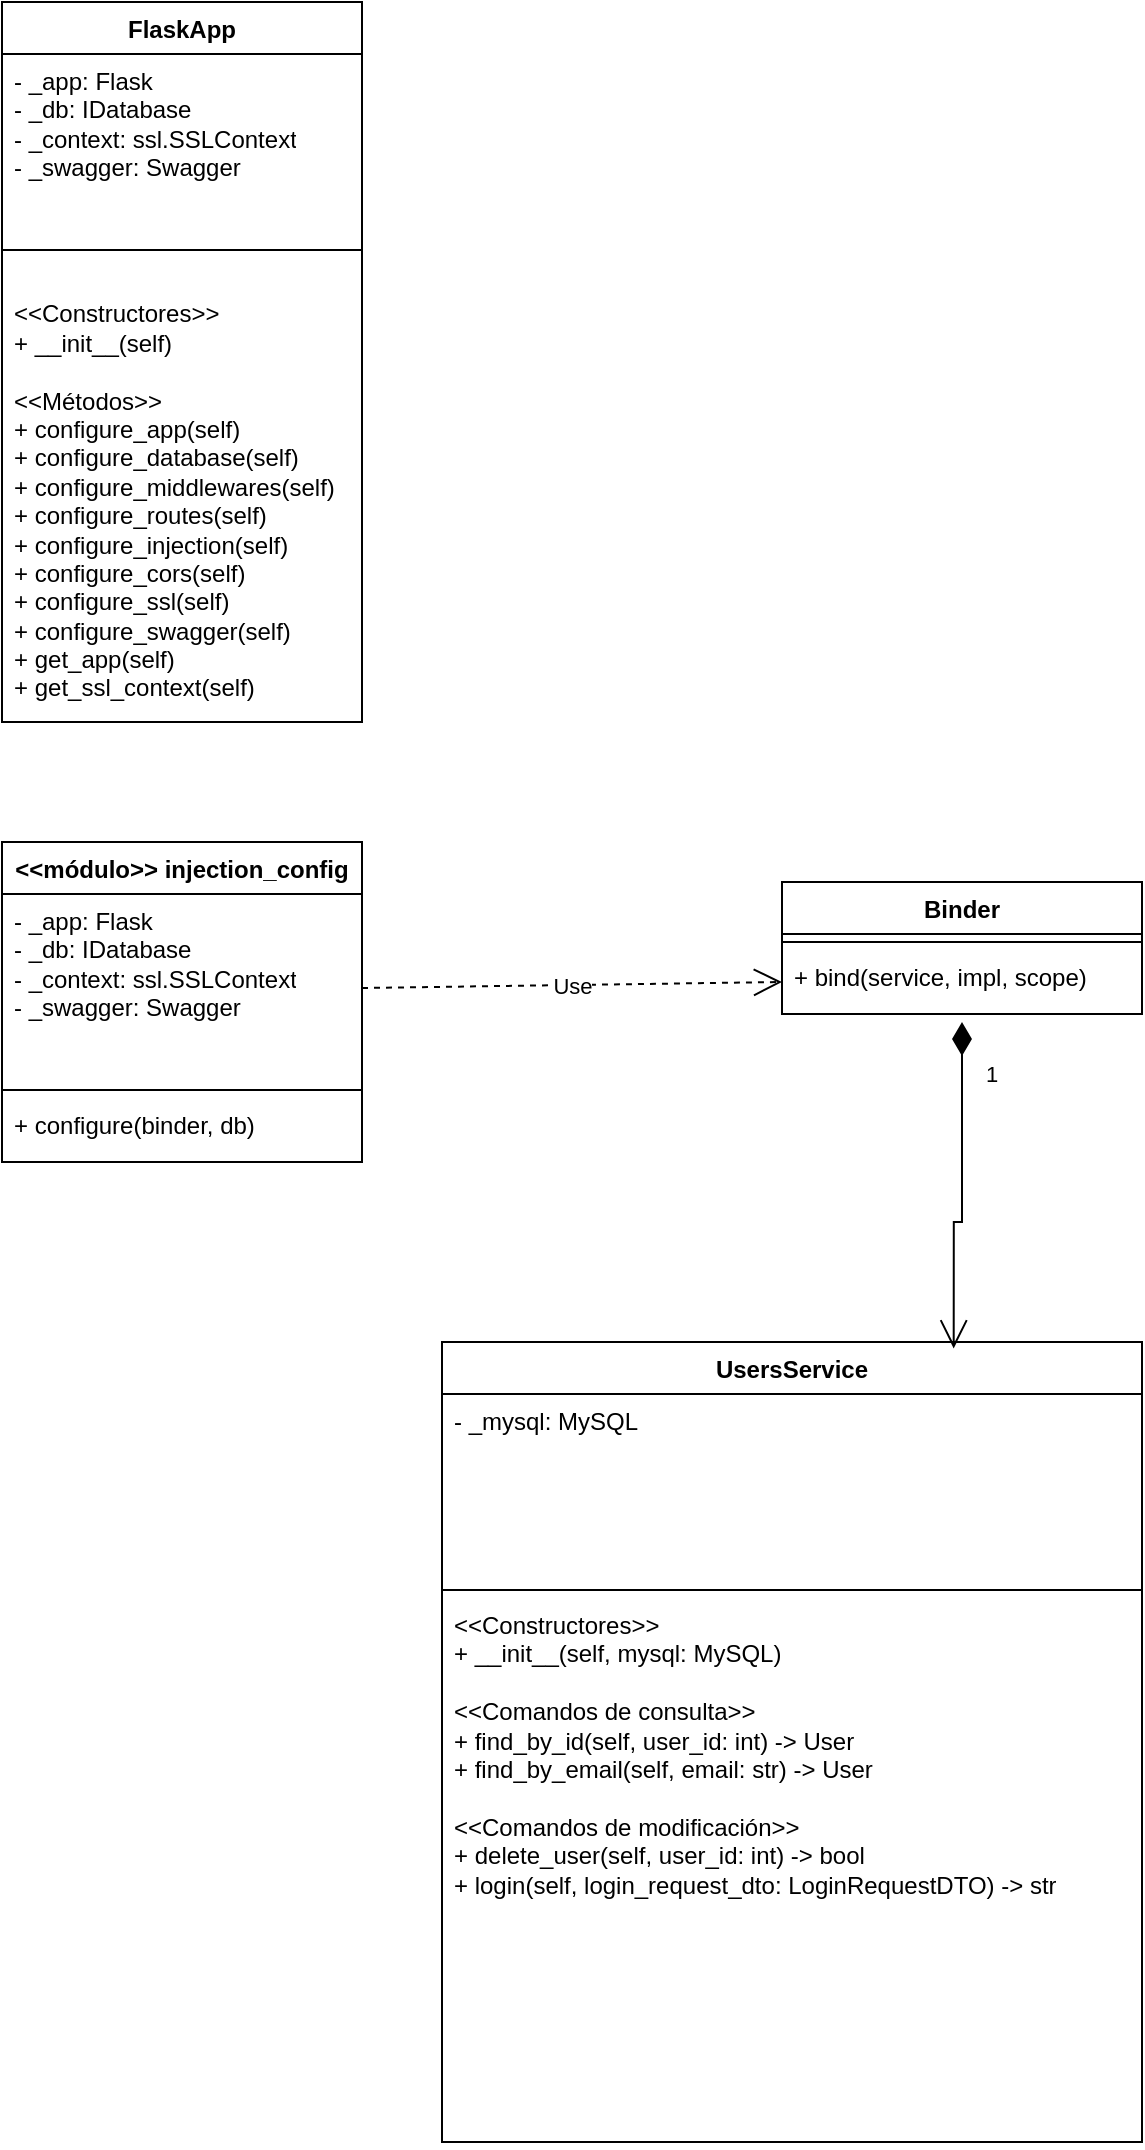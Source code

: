 <mxfile version="22.0.0" type="device">
  <diagram name="Page-1" id="c4acf3e9-155e-7222-9cf6-157b1a14988f">
    <mxGraphModel dx="1120" dy="532" grid="1" gridSize="10" guides="1" tooltips="1" connect="1" arrows="1" fold="1" page="1" pageScale="1" pageWidth="850" pageHeight="1100" background="none" math="0" shadow="0">
      <root>
        <mxCell id="0" />
        <mxCell id="1" parent="0" />
        <mxCell id="P1A6MYlfa6dCKhYoC_HP-1" value="&amp;lt;&amp;lt;módulo&amp;gt;&amp;gt; injection_config " style="swimlane;fontStyle=1;align=center;verticalAlign=top;childLayout=stackLayout;horizontal=1;startSize=26;horizontalStack=0;resizeParent=1;resizeParentMax=0;resizeLast=0;collapsible=1;marginBottom=0;whiteSpace=wrap;html=1;" vertex="1" parent="1">
          <mxGeometry x="20" y="480" width="180" height="160" as="geometry" />
        </mxCell>
        <mxCell id="P1A6MYlfa6dCKhYoC_HP-2" value="&lt;div&gt;- _app: Flask&lt;/div&gt;&lt;div&gt;- _db: IDatabase&lt;/div&gt;&lt;div&gt;- _context: ssl.SSLContext&lt;/div&gt;&lt;div&gt;- _swagger: Swagger&lt;/div&gt;" style="text;strokeColor=none;fillColor=none;align=left;verticalAlign=top;spacingLeft=4;spacingRight=4;overflow=hidden;rotatable=0;points=[[0,0.5],[1,0.5]];portConstraint=eastwest;whiteSpace=wrap;html=1;" vertex="1" parent="P1A6MYlfa6dCKhYoC_HP-1">
          <mxGeometry y="26" width="180" height="94" as="geometry" />
        </mxCell>
        <mxCell id="P1A6MYlfa6dCKhYoC_HP-3" value="" style="line;strokeWidth=1;fillColor=none;align=left;verticalAlign=middle;spacingTop=-1;spacingLeft=3;spacingRight=3;rotatable=0;labelPosition=right;points=[];portConstraint=eastwest;strokeColor=inherit;" vertex="1" parent="P1A6MYlfa6dCKhYoC_HP-1">
          <mxGeometry y="120" width="180" height="8" as="geometry" />
        </mxCell>
        <mxCell id="P1A6MYlfa6dCKhYoC_HP-4" value="&lt;div&gt;+ configure(binder, db)&amp;nbsp;&amp;nbsp;&lt;br&gt;&lt;/div&gt;" style="text;strokeColor=none;fillColor=none;align=left;verticalAlign=top;spacingLeft=4;spacingRight=4;overflow=hidden;rotatable=0;points=[[0,0.5],[1,0.5]];portConstraint=eastwest;whiteSpace=wrap;html=1;" vertex="1" parent="P1A6MYlfa6dCKhYoC_HP-1">
          <mxGeometry y="128" width="180" height="32" as="geometry" />
        </mxCell>
        <mxCell id="P1A6MYlfa6dCKhYoC_HP-6" value="FlaskApp" style="swimlane;fontStyle=1;align=center;verticalAlign=top;childLayout=stackLayout;horizontal=1;startSize=26;horizontalStack=0;resizeParent=1;resizeParentMax=0;resizeLast=0;collapsible=1;marginBottom=0;whiteSpace=wrap;html=1;" vertex="1" parent="1">
          <mxGeometry x="20" y="60" width="180" height="360" as="geometry" />
        </mxCell>
        <mxCell id="P1A6MYlfa6dCKhYoC_HP-7" value="&lt;div&gt;- _app: Flask&lt;/div&gt;&lt;div&gt;- _db: IDatabase&lt;/div&gt;&lt;div&gt;- _context: ssl.SSLContext&lt;/div&gt;&lt;div&gt;- _swagger: Swagger&lt;/div&gt;" style="text;strokeColor=none;fillColor=none;align=left;verticalAlign=top;spacingLeft=4;spacingRight=4;overflow=hidden;rotatable=0;points=[[0,0.5],[1,0.5]];portConstraint=eastwest;whiteSpace=wrap;html=1;" vertex="1" parent="P1A6MYlfa6dCKhYoC_HP-6">
          <mxGeometry y="26" width="180" height="94" as="geometry" />
        </mxCell>
        <mxCell id="P1A6MYlfa6dCKhYoC_HP-8" value="" style="line;strokeWidth=1;fillColor=none;align=left;verticalAlign=middle;spacingTop=-1;spacingLeft=3;spacingRight=3;rotatable=0;labelPosition=right;points=[];portConstraint=eastwest;strokeColor=inherit;" vertex="1" parent="P1A6MYlfa6dCKhYoC_HP-6">
          <mxGeometry y="120" width="180" height="8" as="geometry" />
        </mxCell>
        <mxCell id="P1A6MYlfa6dCKhYoC_HP-9" value="&lt;div&gt;&lt;br&gt;&lt;/div&gt;&lt;div&gt;&amp;lt;&amp;lt;Constructores&amp;gt;&amp;gt;&lt;/div&gt;&lt;div&gt;+ __init__(self)&lt;/div&gt;&lt;div&gt;&lt;br&gt;&lt;/div&gt;&lt;div&gt;&amp;lt;&amp;lt;Métodos&amp;gt;&amp;gt;&lt;/div&gt;&lt;div&gt;+ configure_app(self)&lt;/div&gt;&lt;div&gt;+ configure_database(self)&lt;/div&gt;&lt;div&gt;+ configure_middlewares(self)&lt;/div&gt;&lt;div&gt;+ configure_routes(self)&lt;/div&gt;&lt;div&gt;+ configure_injection(self)&lt;/div&gt;&lt;div&gt;+ configure_cors(self)&lt;/div&gt;&lt;div&gt;+ configure_ssl(self)&lt;/div&gt;&lt;div&gt;+ configure_swagger(self)&lt;/div&gt;&lt;div&gt;+ get_app(self)&lt;/div&gt;&lt;div&gt;+ get_ssl_context(self)&lt;/div&gt;&lt;div&gt;&lt;br&gt;&lt;/div&gt;" style="text;strokeColor=none;fillColor=none;align=left;verticalAlign=top;spacingLeft=4;spacingRight=4;overflow=hidden;rotatable=0;points=[[0,0.5],[1,0.5]];portConstraint=eastwest;whiteSpace=wrap;html=1;" vertex="1" parent="P1A6MYlfa6dCKhYoC_HP-6">
          <mxGeometry y="128" width="180" height="232" as="geometry" />
        </mxCell>
        <mxCell id="P1A6MYlfa6dCKhYoC_HP-10" value="UsersService" style="swimlane;fontStyle=1;align=center;verticalAlign=top;childLayout=stackLayout;horizontal=1;startSize=26;horizontalStack=0;resizeParent=1;resizeParentMax=0;resizeLast=0;collapsible=1;marginBottom=0;whiteSpace=wrap;html=1;" vertex="1" parent="1">
          <mxGeometry x="240" y="730" width="350" height="400" as="geometry" />
        </mxCell>
        <mxCell id="P1A6MYlfa6dCKhYoC_HP-11" value="- _mysql: MySQL" style="text;strokeColor=none;fillColor=none;align=left;verticalAlign=top;spacingLeft=4;spacingRight=4;overflow=hidden;rotatable=0;points=[[0,0.5],[1,0.5]];portConstraint=eastwest;whiteSpace=wrap;html=1;" vertex="1" parent="P1A6MYlfa6dCKhYoC_HP-10">
          <mxGeometry y="26" width="350" height="94" as="geometry" />
        </mxCell>
        <mxCell id="P1A6MYlfa6dCKhYoC_HP-12" value="" style="line;strokeWidth=1;fillColor=none;align=left;verticalAlign=middle;spacingTop=-1;spacingLeft=3;spacingRight=3;rotatable=0;labelPosition=right;points=[];portConstraint=eastwest;strokeColor=inherit;" vertex="1" parent="P1A6MYlfa6dCKhYoC_HP-10">
          <mxGeometry y="120" width="350" height="8" as="geometry" />
        </mxCell>
        <mxCell id="P1A6MYlfa6dCKhYoC_HP-13" value="&lt;div&gt;&lt;div&gt;&amp;lt;&amp;lt;Constructores&amp;gt;&amp;gt;&lt;/div&gt;&lt;div&gt;+ __init__(self, mysql: MySQL)&lt;/div&gt;&lt;div&gt;&lt;br&gt;&lt;/div&gt;&lt;div&gt;&amp;lt;&amp;lt;Comandos de consulta&amp;gt;&amp;gt;&lt;/div&gt;&lt;div&gt;+ find_by_id(self, user_id: int) -&amp;gt; User&lt;/div&gt;&lt;div&gt;+ find_by_email(self, email: str) -&amp;gt; User&lt;/div&gt;&lt;div&gt;&lt;br&gt;&lt;/div&gt;&lt;div&gt;&amp;lt;&amp;lt;Comandos de modificación&amp;gt;&amp;gt;&lt;/div&gt;&lt;div&gt;+ delete_user(self, user_id: int) -&amp;gt; bool&lt;/div&gt;&lt;div&gt;+ login(self, login_request_dto: LoginRequestDTO) -&amp;gt; str&lt;/div&gt;&lt;/div&gt;" style="text;strokeColor=none;fillColor=none;align=left;verticalAlign=top;spacingLeft=4;spacingRight=4;overflow=hidden;rotatable=0;points=[[0,0.5],[1,0.5]];portConstraint=eastwest;whiteSpace=wrap;html=1;" vertex="1" parent="P1A6MYlfa6dCKhYoC_HP-10">
          <mxGeometry y="128" width="350" height="272" as="geometry" />
        </mxCell>
        <mxCell id="P1A6MYlfa6dCKhYoC_HP-16" value="  Binder   " style="swimlane;fontStyle=1;align=center;verticalAlign=top;childLayout=stackLayout;horizontal=1;startSize=26;horizontalStack=0;resizeParent=1;resizeParentMax=0;resizeLast=0;collapsible=1;marginBottom=0;whiteSpace=wrap;html=1;" vertex="1" parent="1">
          <mxGeometry x="410" y="500" width="180" height="66" as="geometry" />
        </mxCell>
        <mxCell id="P1A6MYlfa6dCKhYoC_HP-18" value="" style="line;strokeWidth=1;fillColor=none;align=left;verticalAlign=middle;spacingTop=-1;spacingLeft=3;spacingRight=3;rotatable=0;labelPosition=right;points=[];portConstraint=eastwest;strokeColor=inherit;" vertex="1" parent="P1A6MYlfa6dCKhYoC_HP-16">
          <mxGeometry y="26" width="180" height="8" as="geometry" />
        </mxCell>
        <mxCell id="P1A6MYlfa6dCKhYoC_HP-19" value="&lt;div&gt;+ bind(service, impl, scope)&lt;br&gt;&lt;/div&gt;" style="text;strokeColor=none;fillColor=none;align=left;verticalAlign=top;spacingLeft=4;spacingRight=4;overflow=hidden;rotatable=0;points=[[0,0.5],[1,0.5]];portConstraint=eastwest;whiteSpace=wrap;html=1;" vertex="1" parent="P1A6MYlfa6dCKhYoC_HP-16">
          <mxGeometry y="34" width="180" height="32" as="geometry" />
        </mxCell>
        <mxCell id="P1A6MYlfa6dCKhYoC_HP-20" value="Use" style="endArrow=open;endSize=12;dashed=1;html=1;rounded=0;exitX=1;exitY=0.5;exitDx=0;exitDy=0;entryX=0;entryY=0.5;entryDx=0;entryDy=0;" edge="1" parent="1" source="P1A6MYlfa6dCKhYoC_HP-2" target="P1A6MYlfa6dCKhYoC_HP-19">
          <mxGeometry width="160" relative="1" as="geometry">
            <mxPoint x="380" y="680" as="sourcePoint" />
            <mxPoint x="540" y="680" as="targetPoint" />
          </mxGeometry>
        </mxCell>
        <mxCell id="P1A6MYlfa6dCKhYoC_HP-22" value="1" style="endArrow=open;html=1;endSize=12;startArrow=diamondThin;startSize=14;startFill=1;edgeStyle=orthogonalEdgeStyle;align=left;verticalAlign=bottom;rounded=0;exitX=0.5;exitY=1.125;exitDx=0;exitDy=0;exitPerimeter=0;entryX=0.731;entryY=0.008;entryDx=0;entryDy=0;entryPerimeter=0;" edge="1" parent="1" source="P1A6MYlfa6dCKhYoC_HP-19" target="P1A6MYlfa6dCKhYoC_HP-10">
          <mxGeometry x="-0.579" y="10" relative="1" as="geometry">
            <mxPoint x="600" y="630" as="sourcePoint" />
            <mxPoint x="650" y="660" as="targetPoint" />
            <Array as="points">
              <mxPoint x="500" y="670" />
              <mxPoint x="496" y="670" />
            </Array>
            <mxPoint as="offset" />
          </mxGeometry>
        </mxCell>
      </root>
    </mxGraphModel>
  </diagram>
</mxfile>
